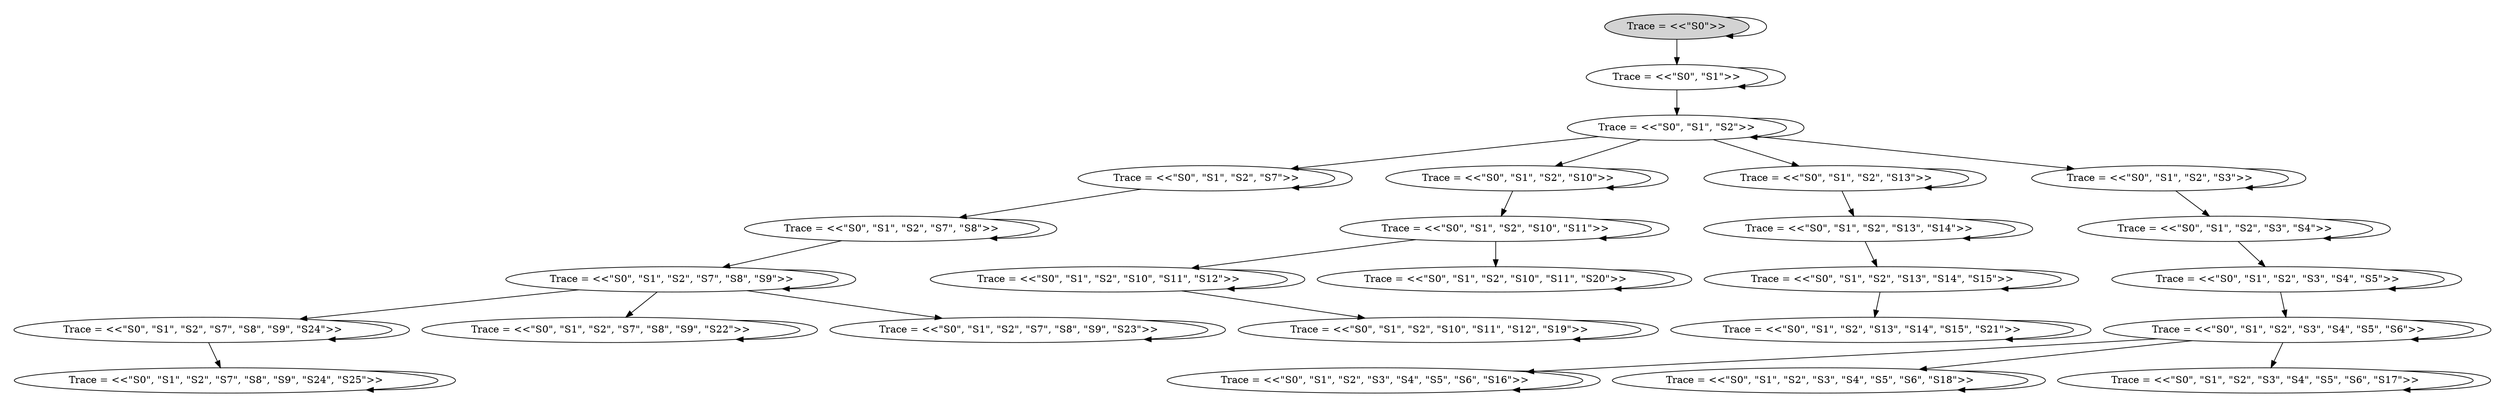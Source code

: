 digraph DiskGraph {
nodesep=0.35;
subgraph cluster_graph {
color="white";
5263886807887264474 [label="Trace = <<\"S0\">>",style = filled]
5263886807887264474 -> -7892643506844301048;
-7892643506844301048 [label="Trace = <<\"S0\", \"S1\">>"];
5263886807887264474 -> 5263886807887264474;
5263886807887264474 [label="Trace = <<\"S0\">>"];
-7892643506844301048 -> 5032605302112373091;
5032605302112373091 [label="Trace = <<\"S0\", \"S1\", \"S2\">>"];
-7892643506844301048 -> -7892643506844301048;
-7892643506844301048 [label="Trace = <<\"S0\", \"S1\">>"];
5032605302112373091 -> -7039936714784675102;
-7039936714784675102 [label="Trace = <<\"S0\", \"S1\", \"S2\", \"S7\">>"];
5032605302112373091 -> -3326175004741805181;
-3326175004741805181 [label="Trace = <<\"S0\", \"S1\", \"S2\", \"S10\">>"];
5032605302112373091 -> 5643075453750767700;
5643075453750767700 [label="Trace = <<\"S0\", \"S1\", \"S2\", \"S13\">>"];
5032605302112373091 -> 5032605302112373091;
5032605302112373091 [label="Trace = <<\"S0\", \"S1\", \"S2\">>"];
5032605302112373091 -> 148849795736795691;
148849795736795691 [label="Trace = <<\"S0\", \"S1\", \"S2\", \"S3\">>"];
148849795736795691 -> -2775529789754423341;
-2775529789754423341 [label="Trace = <<\"S0\", \"S1\", \"S2\", \"S3\", \"S4\">>"];
148849795736795691 -> 148849795736795691;
148849795736795691 [label="Trace = <<\"S0\", \"S1\", \"S2\", \"S3\">>"];
-7039936714784675102 -> -7039936714784675102;
-7039936714784675102 [label="Trace = <<\"S0\", \"S1\", \"S2\", \"S7\">>"];
-7039936714784675102 -> 2587779988314904776;
2587779988314904776 [label="Trace = <<\"S0\", \"S1\", \"S2\", \"S7\", \"S8\">>"];
-3326175004741805181 -> -7782105182363221792;
-7782105182363221792 [label="Trace = <<\"S0\", \"S1\", \"S2\", \"S10\", \"S11\">>"];
-3326175004741805181 -> -3326175004741805181;
-3326175004741805181 [label="Trace = <<\"S0\", \"S1\", \"S2\", \"S10\">>"];
5643075453750767700 -> 5643075453750767700;
5643075453750767700 [label="Trace = <<\"S0\", \"S1\", \"S2\", \"S13\">>"];
5643075453750767700 -> -5275656028503217511;
-5275656028503217511 [label="Trace = <<\"S0\", \"S1\", \"S2\", \"S13\", \"S14\">>"];
-2775529789754423341 -> -2775529789754423341;
-2775529789754423341 [label="Trace = <<\"S0\", \"S1\", \"S2\", \"S3\", \"S4\">>"];
-2775529789754423341 -> -6529788914301880281;
-6529788914301880281 [label="Trace = <<\"S0\", \"S1\", \"S2\", \"S3\", \"S4\", \"S5\">>"];
2587779988314904776 -> 2587779988314904776;
2587779988314904776 [label="Trace = <<\"S0\", \"S1\", \"S2\", \"S7\", \"S8\">>"];
2587779988314904776 -> -5290474903509870135;
-5290474903509870135 [label="Trace = <<\"S0\", \"S1\", \"S2\", \"S7\", \"S8\", \"S9\">>"];
-7782105182363221792 -> -7782105182363221792;
-7782105182363221792 [label="Trace = <<\"S0\", \"S1\", \"S2\", \"S10\", \"S11\">>"];
-7782105182363221792 -> -2623075252643411000;
-2623075252643411000 [label="Trace = <<\"S0\", \"S1\", \"S2\", \"S10\", \"S11\", \"S12\">>"];
-7782105182363221792 -> 2791448336252416952;
2791448336252416952 [label="Trace = <<\"S0\", \"S1\", \"S2\", \"S10\", \"S11\", \"S20\">>"];
-5275656028503217511 -> 6574114536646835521;
6574114536646835521 [label="Trace = <<\"S0\", \"S1\", \"S2\", \"S13\", \"S14\", \"S15\">>"];
-5275656028503217511 -> -5275656028503217511;
-5275656028503217511 [label="Trace = <<\"S0\", \"S1\", \"S2\", \"S13\", \"S14\">>"];
-6529788914301880281 -> -2170079406025780224;
-2170079406025780224 [label="Trace = <<\"S0\", \"S1\", \"S2\", \"S3\", \"S4\", \"S5\", \"S6\">>"];
-6529788914301880281 -> -6529788914301880281;
-6529788914301880281 [label="Trace = <<\"S0\", \"S1\", \"S2\", \"S3\", \"S4\", \"S5\">>"];
-5290474903509870135 -> -6231639975570365468;
-6231639975570365468 [label="Trace = <<\"S0\", \"S1\", \"S2\", \"S7\", \"S8\", \"S9\", \"S24\">>"];
-5290474903509870135 -> -2367999761389551177;
-2367999761389551177 [label="Trace = <<\"S0\", \"S1\", \"S2\", \"S7\", \"S8\", \"S9\", \"S22\">>"];
-5290474903509870135 -> -5290474903509870135;
-5290474903509870135 [label="Trace = <<\"S0\", \"S1\", \"S2\", \"S7\", \"S8\", \"S9\">>"];
-5290474903509870135 -> -6170425200184715014;
-6170425200184715014 [label="Trace = <<\"S0\", \"S1\", \"S2\", \"S7\", \"S8\", \"S9\", \"S23\">>"];
-2623075252643411000 -> -2623075252643411000;
-2623075252643411000 [label="Trace = <<\"S0\", \"S1\", \"S2\", \"S10\", \"S11\", \"S12\">>"];
-2623075252643411000 -> -9050266764911319861;
-9050266764911319861 [label="Trace = <<\"S0\", \"S1\", \"S2\", \"S10\", \"S11\", \"S12\", \"S19\">>"];
2791448336252416952 -> 2791448336252416952;
2791448336252416952 [label="Trace = <<\"S0\", \"S1\", \"S2\", \"S10\", \"S11\", \"S20\">>"];
6574114536646835521 -> -815868041892003423;
-815868041892003423 [label="Trace = <<\"S0\", \"S1\", \"S2\", \"S13\", \"S14\", \"S15\", \"S21\">>"];
6574114536646835521 -> 6574114536646835521;
6574114536646835521 [label="Trace = <<\"S0\", \"S1\", \"S2\", \"S13\", \"S14\", \"S15\">>"];
-2170079406025780224 -> -2170079406025780224;
-2170079406025780224 [label="Trace = <<\"S0\", \"S1\", \"S2\", \"S3\", \"S4\", \"S5\", \"S6\">>"];
-2170079406025780224 -> -5114651700745691306;
-5114651700745691306 [label="Trace = <<\"S0\", \"S1\", \"S2\", \"S3\", \"S4\", \"S5\", \"S6\", \"S16\">>"];
-2170079406025780224 -> -4705999409148008086;
-4705999409148008086 [label="Trace = <<\"S0\", \"S1\", \"S2\", \"S3\", \"S4\", \"S5\", \"S6\", \"S18\">>"];
-2170079406025780224 -> -3713207610267072997;
-3713207610267072997 [label="Trace = <<\"S0\", \"S1\", \"S2\", \"S3\", \"S4\", \"S5\", \"S6\", \"S17\">>"];
-2367999761389551177 -> -2367999761389551177;
-2367999761389551177 [label="Trace = <<\"S0\", \"S1\", \"S2\", \"S7\", \"S8\", \"S9\", \"S22\">>"];
-6170425200184715014 -> -6170425200184715014;
-6170425200184715014 [label="Trace = <<\"S0\", \"S1\", \"S2\", \"S7\", \"S8\", \"S9\", \"S23\">>"];
-6231639975570365468 -> -6231639975570365468;
-6231639975570365468 [label="Trace = <<\"S0\", \"S1\", \"S2\", \"S7\", \"S8\", \"S9\", \"S24\">>"];
-6231639975570365468 -> -4355412961287580215;
-4355412961287580215 [label="Trace = <<\"S0\", \"S1\", \"S2\", \"S7\", \"S8\", \"S9\", \"S24\", \"S25\">>"];
-9050266764911319861 -> -9050266764911319861;
-9050266764911319861 [label="Trace = <<\"S0\", \"S1\", \"S2\", \"S10\", \"S11\", \"S12\", \"S19\">>"];
-815868041892003423 -> -815868041892003423;
-815868041892003423 [label="Trace = <<\"S0\", \"S1\", \"S2\", \"S13\", \"S14\", \"S15\", \"S21\">>"];
-5114651700745691306 -> -5114651700745691306;
-5114651700745691306 [label="Trace = <<\"S0\", \"S1\", \"S2\", \"S3\", \"S4\", \"S5\", \"S6\", \"S16\">>"];
-3713207610267072997 -> -3713207610267072997;
-3713207610267072997 [label="Trace = <<\"S0\", \"S1\", \"S2\", \"S3\", \"S4\", \"S5\", \"S6\", \"S17\">>"];
-4705999409148008086 -> -4705999409148008086;
-4705999409148008086 [label="Trace = <<\"S0\", \"S1\", \"S2\", \"S3\", \"S4\", \"S5\", \"S6\", \"S18\">>"];
-4355412961287580215 -> -4355412961287580215;
-4355412961287580215 [label="Trace = <<\"S0\", \"S1\", \"S2\", \"S7\", \"S8\", \"S9\", \"S24\", \"S25\">>"];
{rank = same; 5263886807887264474;}
{rank = same; -7892643506844301048;}
{rank = same; 5032605302112373091;}
{rank = same; -7039936714784675102;-3326175004741805181;5643075453750767700;148849795736795691;}
{rank = same; -5275656028503217511;-7782105182363221792;-2775529789754423341;2587779988314904776;}
{rank = same; -6529788914301880281;2791448336252416952;-2623075252643411000;-5290474903509870135;6574114536646835521;}
{rank = same; -9050266764911319861;-6170425200184715014;-2170079406025780224;-6231639975570365468;-815868041892003423;-2367999761389551177;}
{rank = same; -5114651700745691306;-3713207610267072997;-4355412961287580215;-4705999409148008086;}
}
}